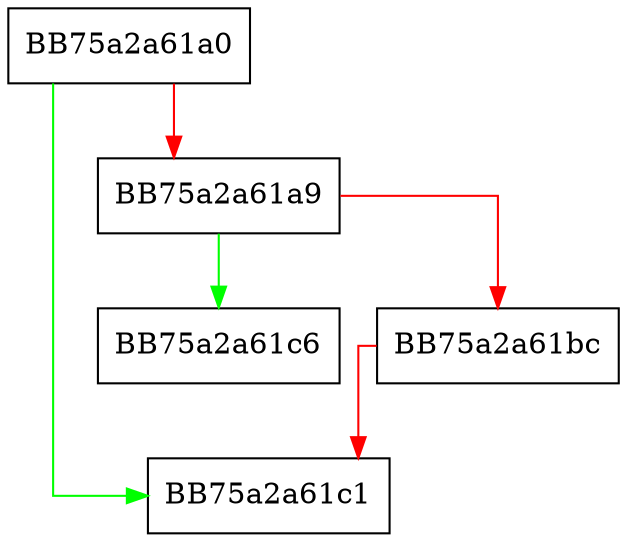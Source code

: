 digraph sqlite3_mutex_enter {
  node [shape="box"];
  graph [splines=ortho];
  BB75a2a61a0 -> BB75a2a61c1 [color="green"];
  BB75a2a61a0 -> BB75a2a61a9 [color="red"];
  BB75a2a61a9 -> BB75a2a61c6 [color="green"];
  BB75a2a61a9 -> BB75a2a61bc [color="red"];
  BB75a2a61bc -> BB75a2a61c1 [color="red"];
}